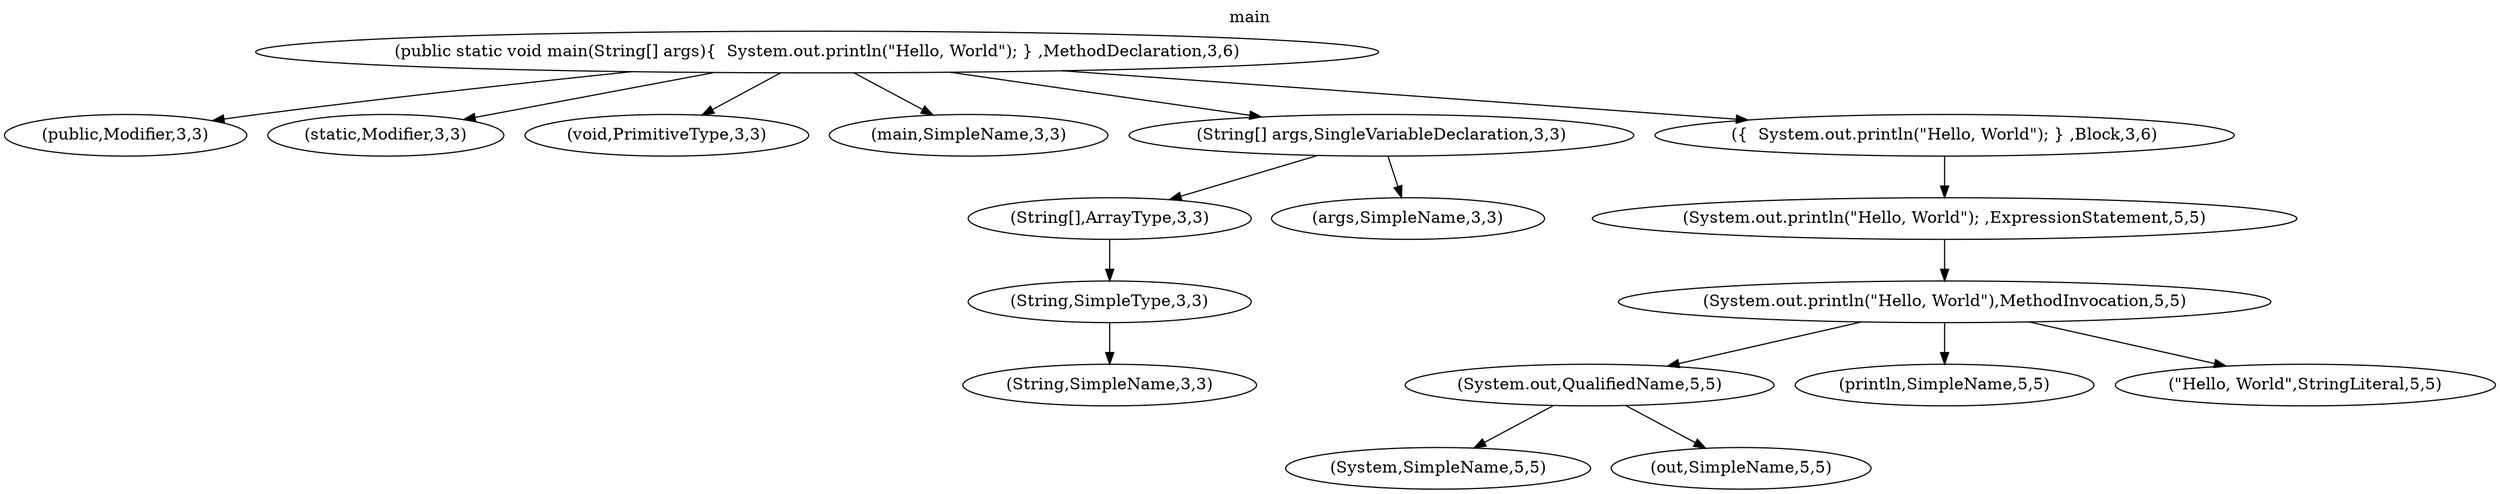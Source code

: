 digraph "DirectedGraph" {
graph [label = "main", labelloc=t, concentrate = true];
"1188392295" [ label="(public static void main(String[] args){  System.out.println(\"Hello, World\"); } ,MethodDeclaration,3,6)" type=31 startLineNumber=3 endLineNumber=6 ]
"226710952" [ label="(public,Modifier,3,3)" type=83 startLineNumber=3 endLineNumber=3 ]
"1509563803" [ label="(static,Modifier,3,3)" type=83 startLineNumber=3 endLineNumber=3 ]
"684874119" [ label="(void,PrimitiveType,3,3)" type=39 startLineNumber=3 endLineNumber=3 ]
"1157740463" [ label="(main,SimpleName,3,3)" type=42 startLineNumber=3 endLineNumber=3 ]
"1379435698" [ label="(String[] args,SingleVariableDeclaration,3,3)" type=44 startLineNumber=3 endLineNumber=3 ]
"1529306539" [ label="(String[],ArrayType,3,3)" type=5 startLineNumber=3 endLineNumber=3 ]
"1635985705" [ label="(String,SimpleType,3,3)" type=43 startLineNumber=3 endLineNumber=3 ]
"695682681" [ label="(String,SimpleName,3,3)" type=42 startLineNumber=3 endLineNumber=3 ]
"1073502961" [ label="(args,SimpleName,3,3)" type=42 startLineNumber=3 endLineNumber=3 ]
"1582797472" [ label="({  System.out.println(\"Hello, World\"); } ,Block,3,6)" type=8 startLineNumber=3 endLineNumber=6 ]
"644166178" [ label="(System.out.println(\"Hello, World\"); ,ExpressionStatement,5,5)" type=21 startLineNumber=5 endLineNumber=5 ]
"892529689" [ label="(System.out.println(\"Hello, World\"),MethodInvocation,5,5)" type=32 startLineNumber=5 endLineNumber=5 ]
"1757676444" [ label="(System.out,QualifiedName,5,5)" type=40 startLineNumber=5 endLineNumber=5 ]
"182738614" [ label="(System,SimpleName,5,5)" type=42 startLineNumber=5 endLineNumber=5 ]
"94345706" [ label="(out,SimpleName,5,5)" type=42 startLineNumber=5 endLineNumber=5 ]
"670035812" [ label="(println,SimpleName,5,5)" type=42 startLineNumber=5 endLineNumber=5 ]
"1870647526" [ label="(\"Hello, World\",StringLiteral,5,5)" type=45 startLineNumber=5 endLineNumber=5 ]
"1188392295" -> "226710952"
"1188392295" -> "1509563803"
"1188392295" -> "684874119"
"1188392295" -> "1157740463"
"1188392295" -> "1379435698"
"1379435698" -> "1529306539"
"1529306539" -> "1635985705"
"1635985705" -> "695682681"
"1379435698" -> "1073502961"
"1188392295" -> "1582797472"
"1582797472" -> "644166178"
"644166178" -> "892529689"
"892529689" -> "1757676444"
"1757676444" -> "182738614"
"1757676444" -> "94345706"
"892529689" -> "670035812"
"892529689" -> "1870647526"
}
